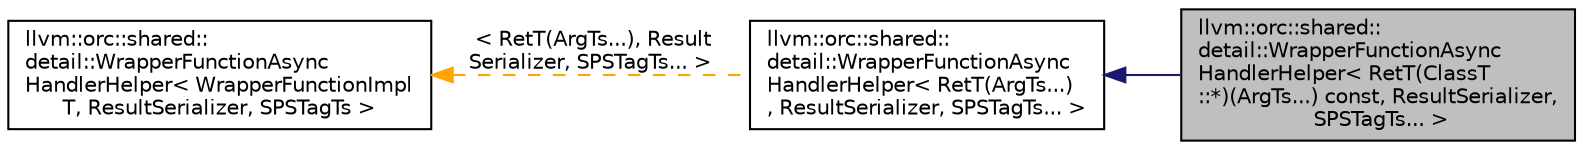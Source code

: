 digraph "llvm::orc::shared::detail::WrapperFunctionAsyncHandlerHelper&lt; RetT(ClassT::*)(ArgTs...) const, ResultSerializer, SPSTagTs... &gt;"
{
 // LATEX_PDF_SIZE
  bgcolor="transparent";
  edge [fontname="Helvetica",fontsize="10",labelfontname="Helvetica",labelfontsize="10"];
  node [fontname="Helvetica",fontsize="10",shape=record];
  rankdir="LR";
  Node1 [label="llvm::orc::shared::\ldetail::WrapperFunctionAsync\lHandlerHelper\< RetT(ClassT\l::*)(ArgTs...) const, ResultSerializer,\l SPSTagTs... \>",height=0.2,width=0.4,color="black", fillcolor="grey75", style="filled", fontcolor="black",tooltip=" "];
  Node2 -> Node1 [dir="back",color="midnightblue",fontsize="10",style="solid",fontname="Helvetica"];
  Node2 [label="llvm::orc::shared::\ldetail::WrapperFunctionAsync\lHandlerHelper\< RetT(ArgTs...)\l, ResultSerializer, SPSTagTs... \>",height=0.2,width=0.4,color="black",URL="$classllvm_1_1orc_1_1shared_1_1detail_1_1WrapperFunctionAsyncHandlerHelper.html",tooltip=" "];
  Node3 -> Node2 [dir="back",color="orange",fontsize="10",style="dashed",label=" \< RetT(ArgTs...), Result\lSerializer, SPSTagTs... \>" ,fontname="Helvetica"];
  Node3 [label="llvm::orc::shared::\ldetail::WrapperFunctionAsync\lHandlerHelper\< WrapperFunctionImpl\lT, ResultSerializer, SPSTagTs \>",height=0.2,width=0.4,color="black",URL="$classllvm_1_1orc_1_1shared_1_1detail_1_1WrapperFunctionAsyncHandlerHelper.html",tooltip=" "];
}
